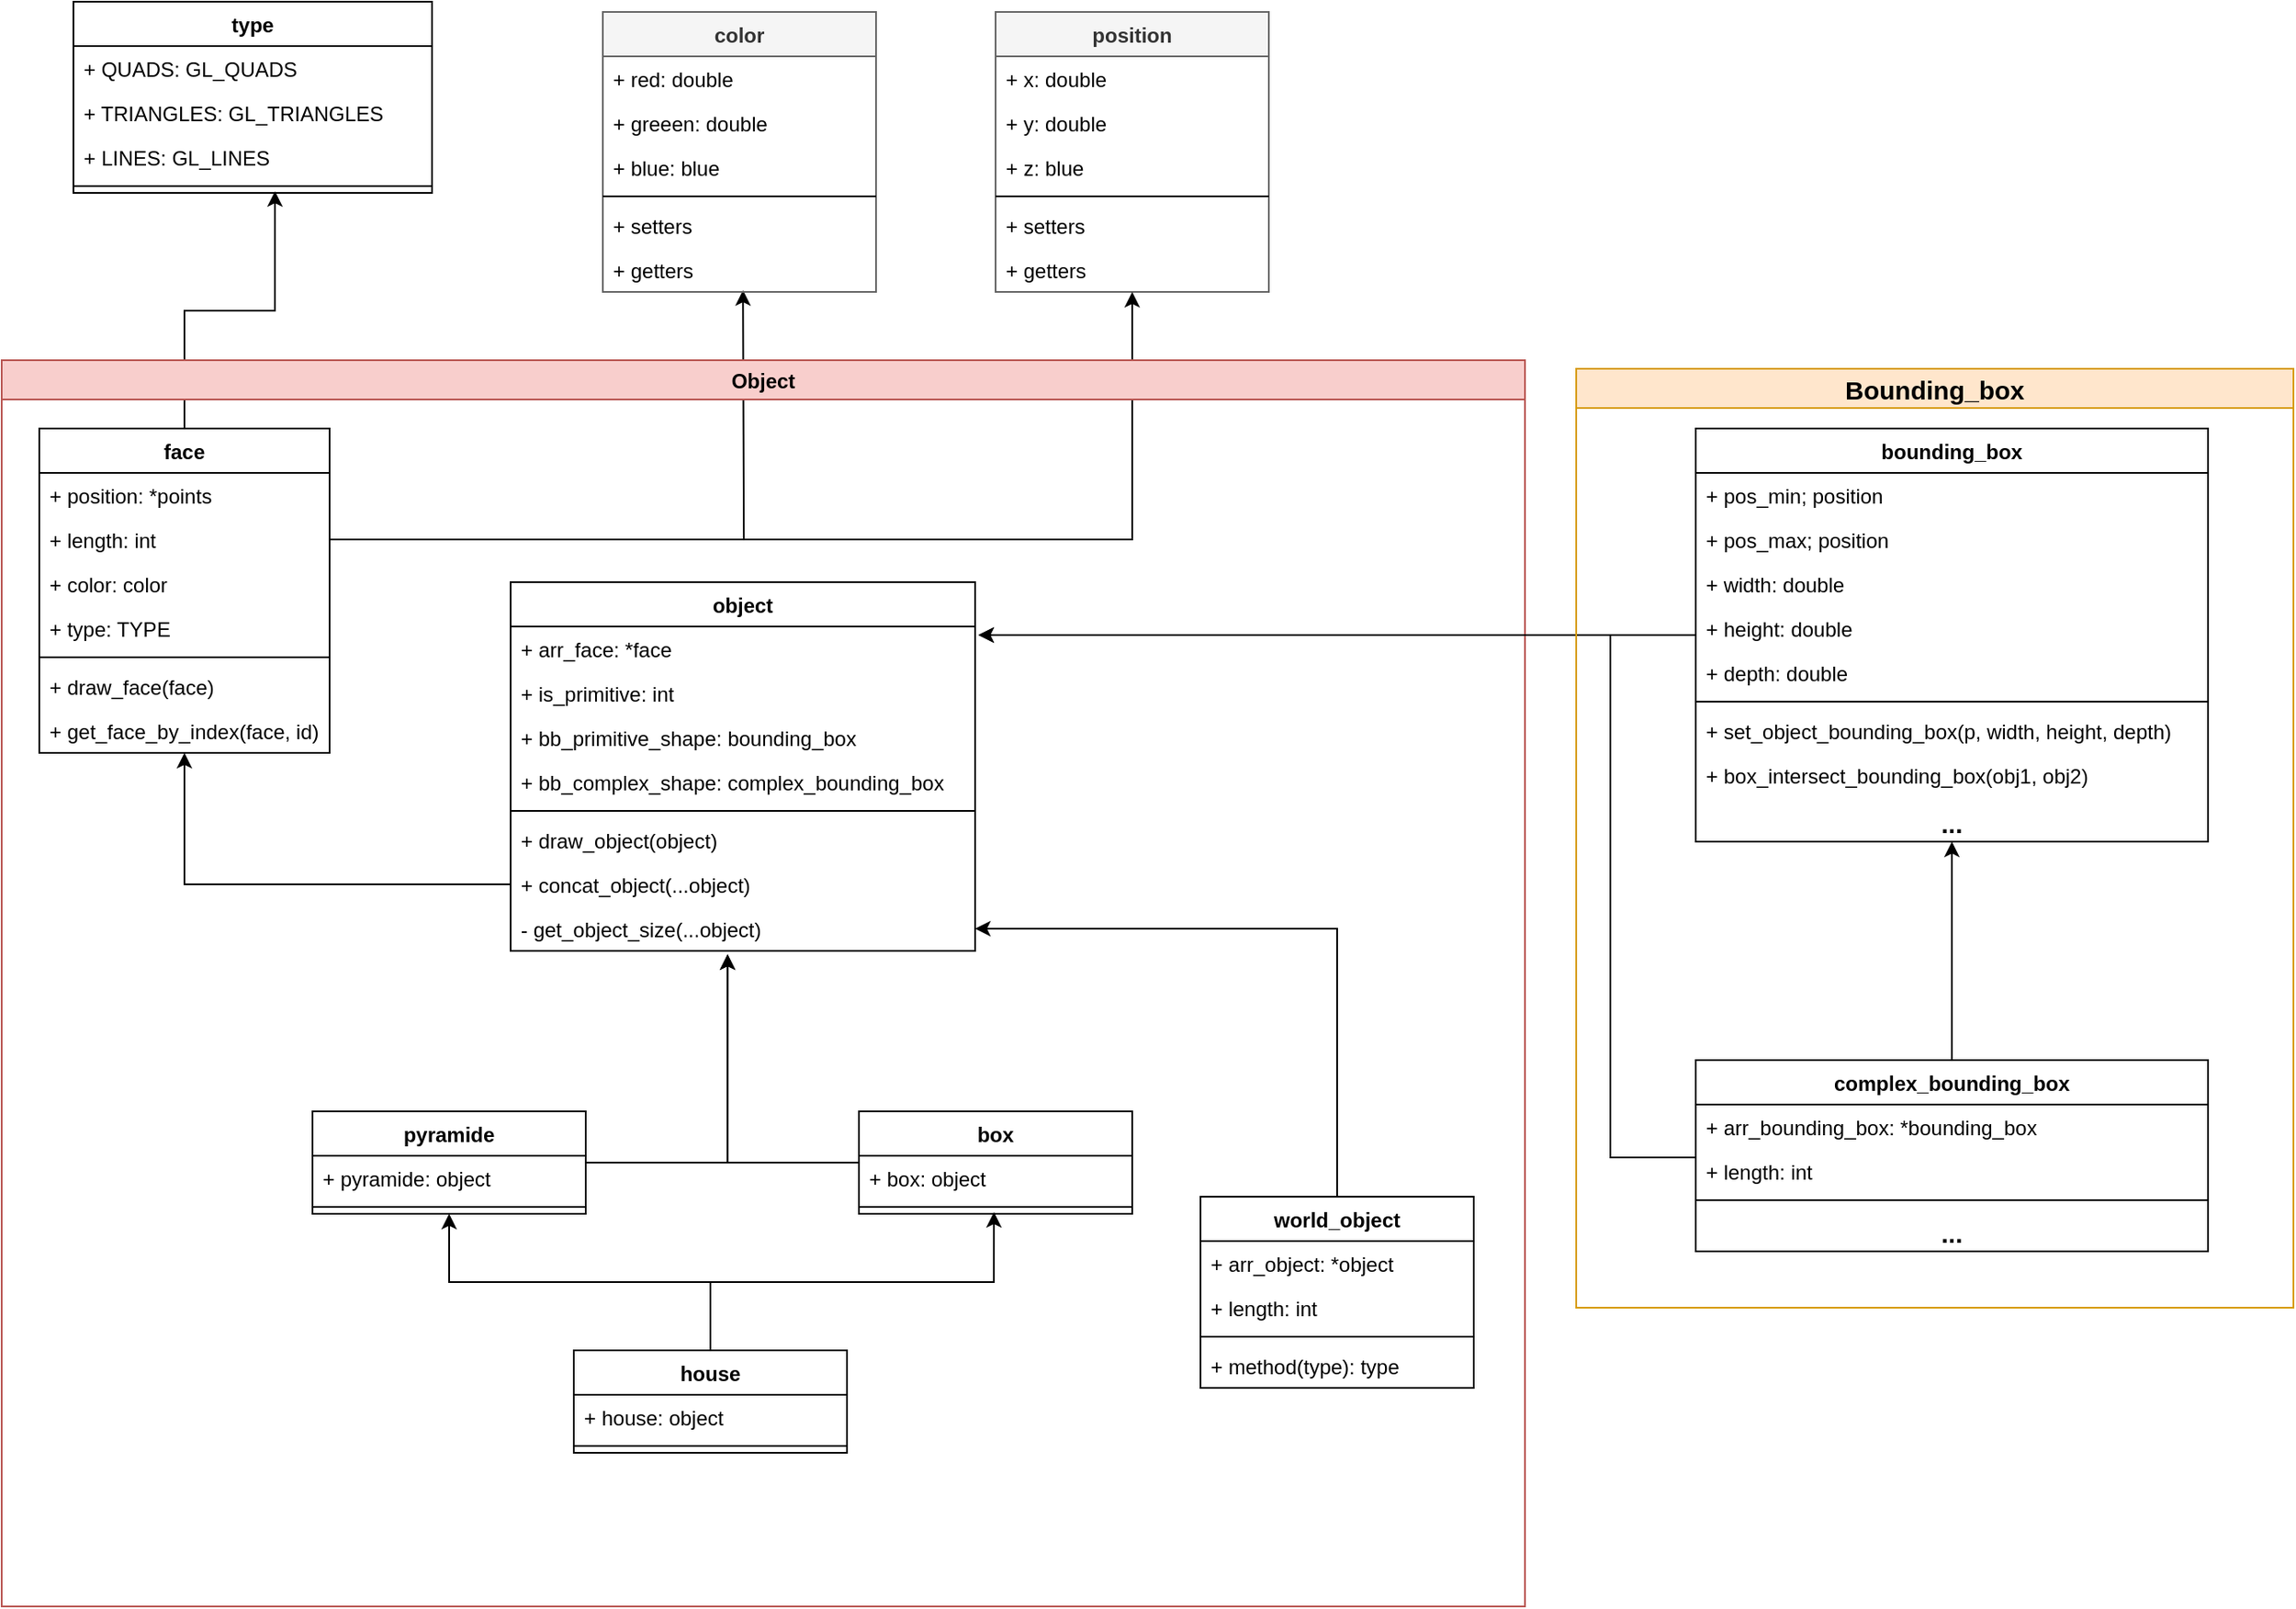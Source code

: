 <mxfile version="17.4.5" type="device"><diagram id="C5RBs43oDa-KdzZeNtuy" name="Page-1"><mxGraphModel dx="1030" dy="1782" grid="1" gridSize="10" guides="1" tooltips="1" connect="1" arrows="1" fold="1" page="1" pageScale="1" pageWidth="827" pageHeight="1169" math="0" shadow="0"><root><mxCell id="WIyWlLk6GJQsqaUBKTNV-0"/><mxCell id="WIyWlLk6GJQsqaUBKTNV-1" parent="WIyWlLk6GJQsqaUBKTNV-0"/><mxCell id="CUN-iPanthg2HZdxByyP-33" style="edgeStyle=orthogonalEdgeStyle;rounded=0;orthogonalLoop=1;jettySize=auto;html=1;entryX=0.467;entryY=1.077;entryDx=0;entryDy=0;entryPerimeter=0;fontSize=15;" edge="1" parent="WIyWlLk6GJQsqaUBKTNV-1" source="_-EGNGHlfWQ-Nni72-k_-1" target="_-EGNGHlfWQ-Nni72-k_-76"><mxGeometry relative="1" as="geometry"><Array as="points"><mxPoint x="433" y="500"/></Array></mxGeometry></mxCell><mxCell id="_-EGNGHlfWQ-Nni72-k_-1" value="pyramide" style="swimlane;fontStyle=1;align=center;verticalAlign=top;childLayout=stackLayout;horizontal=1;startSize=26;horizontalStack=0;resizeParent=1;resizeParentMax=0;resizeLast=0;collapsible=1;marginBottom=0;" parent="WIyWlLk6GJQsqaUBKTNV-1" vertex="1"><mxGeometry x="190" y="470" width="160" height="60" as="geometry"/></mxCell><mxCell id="_-EGNGHlfWQ-Nni72-k_-2" value="+ pyramide: object" style="text;strokeColor=none;fillColor=none;align=left;verticalAlign=top;spacingLeft=4;spacingRight=4;overflow=hidden;rotatable=0;points=[[0,0.5],[1,0.5]];portConstraint=eastwest;" parent="_-EGNGHlfWQ-Nni72-k_-1" vertex="1"><mxGeometry y="26" width="160" height="26" as="geometry"/></mxCell><mxCell id="_-EGNGHlfWQ-Nni72-k_-3" value="" style="line;strokeWidth=1;fillColor=none;align=left;verticalAlign=middle;spacingTop=-1;spacingLeft=3;spacingRight=3;rotatable=0;labelPosition=right;points=[];portConstraint=eastwest;" parent="_-EGNGHlfWQ-Nni72-k_-1" vertex="1"><mxGeometry y="52" width="160" height="8" as="geometry"/></mxCell><mxCell id="CUN-iPanthg2HZdxByyP-34" style="edgeStyle=orthogonalEdgeStyle;rounded=0;orthogonalLoop=1;jettySize=auto;html=1;entryX=0.471;entryY=1;entryDx=0;entryDy=0;entryPerimeter=0;fontSize=15;" edge="1" parent="WIyWlLk6GJQsqaUBKTNV-1"><mxGeometry relative="1" as="geometry"><mxPoint x="589" y="472" as="sourcePoint"/><mxPoint x="433.112" y="378" as="targetPoint"/><Array as="points"><mxPoint x="510" y="472"/><mxPoint x="510" y="500"/><mxPoint x="433" y="500"/></Array></mxGeometry></mxCell><mxCell id="_-EGNGHlfWQ-Nni72-k_-5" value="box" style="swimlane;fontStyle=1;align=center;verticalAlign=top;childLayout=stackLayout;horizontal=1;startSize=26;horizontalStack=0;resizeParent=1;resizeParentMax=0;resizeLast=0;collapsible=1;marginBottom=0;" parent="WIyWlLk6GJQsqaUBKTNV-1" vertex="1"><mxGeometry x="510" y="470" width="160" height="60" as="geometry"/></mxCell><mxCell id="_-EGNGHlfWQ-Nni72-k_-6" value="+ box: object" style="text;strokeColor=none;fillColor=none;align=left;verticalAlign=top;spacingLeft=4;spacingRight=4;overflow=hidden;rotatable=0;points=[[0,0.5],[1,0.5]];portConstraint=eastwest;" parent="_-EGNGHlfWQ-Nni72-k_-5" vertex="1"><mxGeometry y="26" width="160" height="26" as="geometry"/></mxCell><mxCell id="_-EGNGHlfWQ-Nni72-k_-7" value="" style="line;strokeWidth=1;fillColor=none;align=left;verticalAlign=middle;spacingTop=-1;spacingLeft=3;spacingRight=3;rotatable=0;labelPosition=right;points=[];portConstraint=eastwest;" parent="_-EGNGHlfWQ-Nni72-k_-5" vertex="1"><mxGeometry y="52" width="160" height="8" as="geometry"/></mxCell><mxCell id="_-EGNGHlfWQ-Nni72-k_-72" style="edgeStyle=orthogonalEdgeStyle;rounded=0;orthogonalLoop=1;jettySize=auto;html=1;entryX=0.562;entryY=0.875;entryDx=0;entryDy=0;entryPerimeter=0;" parent="WIyWlLk6GJQsqaUBKTNV-1" source="_-EGNGHlfWQ-Nni72-k_-19" target="_-EGNGHlfWQ-Nni72-k_-69" edge="1"><mxGeometry relative="1" as="geometry"><mxPoint x="165.92" y="-41.012" as="targetPoint"/></mxGeometry></mxCell><mxCell id="_-EGNGHlfWQ-Nni72-k_-19" value="face" style="swimlane;fontStyle=1;align=center;verticalAlign=top;childLayout=stackLayout;horizontal=1;startSize=26;horizontalStack=0;resizeParent=1;resizeParentMax=0;resizeLast=0;collapsible=1;marginBottom=0;" parent="WIyWlLk6GJQsqaUBKTNV-1" vertex="1"><mxGeometry x="30" y="70" width="170" height="190" as="geometry"/></mxCell><mxCell id="_-EGNGHlfWQ-Nni72-k_-20" value="+ position: *points" style="text;strokeColor=none;fillColor=none;align=left;verticalAlign=top;spacingLeft=4;spacingRight=4;overflow=hidden;rotatable=0;points=[[0,0.5],[1,0.5]];portConstraint=eastwest;" parent="_-EGNGHlfWQ-Nni72-k_-19" vertex="1"><mxGeometry y="26" width="170" height="26" as="geometry"/></mxCell><mxCell id="_-EGNGHlfWQ-Nni72-k_-23" value="+ length: int" style="text;strokeColor=none;fillColor=none;align=left;verticalAlign=top;spacingLeft=4;spacingRight=4;overflow=hidden;rotatable=0;points=[[0,0.5],[1,0.5]];portConstraint=eastwest;" parent="_-EGNGHlfWQ-Nni72-k_-19" vertex="1"><mxGeometry y="52" width="170" height="26" as="geometry"/></mxCell><mxCell id="_-EGNGHlfWQ-Nni72-k_-24" value="+ color: color" style="text;strokeColor=none;fillColor=none;align=left;verticalAlign=top;spacingLeft=4;spacingRight=4;overflow=hidden;rotatable=0;points=[[0,0.5],[1,0.5]];portConstraint=eastwest;" parent="_-EGNGHlfWQ-Nni72-k_-19" vertex="1"><mxGeometry y="78" width="170" height="26" as="geometry"/></mxCell><mxCell id="_-EGNGHlfWQ-Nni72-k_-62" value="+ type: TYPE" style="text;strokeColor=none;fillColor=none;align=left;verticalAlign=top;spacingLeft=4;spacingRight=4;overflow=hidden;rotatable=0;points=[[0,0.5],[1,0.5]];portConstraint=eastwest;" parent="_-EGNGHlfWQ-Nni72-k_-19" vertex="1"><mxGeometry y="104" width="170" height="26" as="geometry"/></mxCell><mxCell id="_-EGNGHlfWQ-Nni72-k_-21" value="" style="line;strokeWidth=1;fillColor=none;align=left;verticalAlign=middle;spacingTop=-1;spacingLeft=3;spacingRight=3;rotatable=0;labelPosition=right;points=[];portConstraint=eastwest;" parent="_-EGNGHlfWQ-Nni72-k_-19" vertex="1"><mxGeometry y="130" width="170" height="8" as="geometry"/></mxCell><mxCell id="_-EGNGHlfWQ-Nni72-k_-22" value="+ draw_face(face)" style="text;strokeColor=none;fillColor=none;align=left;verticalAlign=top;spacingLeft=4;spacingRight=4;overflow=hidden;rotatable=0;points=[[0,0.5],[1,0.5]];portConstraint=eastwest;" parent="_-EGNGHlfWQ-Nni72-k_-19" vertex="1"><mxGeometry y="138" width="170" height="26" as="geometry"/></mxCell><mxCell id="_-EGNGHlfWQ-Nni72-k_-80" value="+ get_face_by_index(face, id)" style="text;strokeColor=none;fillColor=none;align=left;verticalAlign=top;spacingLeft=4;spacingRight=4;overflow=hidden;rotatable=0;points=[[0,0.5],[1,0.5]];portConstraint=eastwest;" parent="_-EGNGHlfWQ-Nni72-k_-19" vertex="1"><mxGeometry y="164" width="170" height="26" as="geometry"/></mxCell><mxCell id="_-EGNGHlfWQ-Nni72-k_-31" style="edgeStyle=orthogonalEdgeStyle;rounded=0;orthogonalLoop=1;jettySize=auto;html=1;entryX=0.513;entryY=0.962;entryDx=0;entryDy=0;entryPerimeter=0;" parent="WIyWlLk6GJQsqaUBKTNV-1" source="_-EGNGHlfWQ-Nni72-k_-23" edge="1"><mxGeometry relative="1" as="geometry"><mxPoint x="442.08" y="-10.988" as="targetPoint"/></mxGeometry></mxCell><mxCell id="_-EGNGHlfWQ-Nni72-k_-50" value="position" style="swimlane;fontStyle=1;align=center;verticalAlign=top;childLayout=stackLayout;horizontal=1;startSize=26;horizontalStack=0;resizeParent=1;resizeParentMax=0;resizeLast=0;collapsible=1;marginBottom=0;fillColor=#f5f5f5;fontColor=#333333;strokeColor=#666666;" parent="WIyWlLk6GJQsqaUBKTNV-1" vertex="1"><mxGeometry x="590" y="-174" width="160" height="164" as="geometry"/></mxCell><mxCell id="_-EGNGHlfWQ-Nni72-k_-51" value="+ x: double" style="text;strokeColor=none;fillColor=none;align=left;verticalAlign=top;spacingLeft=4;spacingRight=4;overflow=hidden;rotatable=0;points=[[0,0.5],[1,0.5]];portConstraint=eastwest;" parent="_-EGNGHlfWQ-Nni72-k_-50" vertex="1"><mxGeometry y="26" width="160" height="26" as="geometry"/></mxCell><mxCell id="_-EGNGHlfWQ-Nni72-k_-52" value="+ y: double" style="text;strokeColor=none;fillColor=none;align=left;verticalAlign=top;spacingLeft=4;spacingRight=4;overflow=hidden;rotatable=0;points=[[0,0.5],[1,0.5]];portConstraint=eastwest;" parent="_-EGNGHlfWQ-Nni72-k_-50" vertex="1"><mxGeometry y="52" width="160" height="26" as="geometry"/></mxCell><mxCell id="_-EGNGHlfWQ-Nni72-k_-53" value="+ z: blue" style="text;strokeColor=none;fillColor=none;align=left;verticalAlign=top;spacingLeft=4;spacingRight=4;overflow=hidden;rotatable=0;points=[[0,0.5],[1,0.5]];portConstraint=eastwest;" parent="_-EGNGHlfWQ-Nni72-k_-50" vertex="1"><mxGeometry y="78" width="160" height="26" as="geometry"/></mxCell><mxCell id="_-EGNGHlfWQ-Nni72-k_-54" value="" style="line;strokeWidth=1;fillColor=none;align=left;verticalAlign=middle;spacingTop=-1;spacingLeft=3;spacingRight=3;rotatable=0;labelPosition=right;points=[];portConstraint=eastwest;" parent="_-EGNGHlfWQ-Nni72-k_-50" vertex="1"><mxGeometry y="104" width="160" height="8" as="geometry"/></mxCell><mxCell id="_-EGNGHlfWQ-Nni72-k_-57" value="+ setters" style="text;strokeColor=none;fillColor=none;align=left;verticalAlign=top;spacingLeft=4;spacingRight=4;overflow=hidden;rotatable=0;points=[[0,0.5],[1,0.5]];portConstraint=eastwest;" parent="_-EGNGHlfWQ-Nni72-k_-50" vertex="1"><mxGeometry y="112" width="160" height="26" as="geometry"/></mxCell><mxCell id="_-EGNGHlfWQ-Nni72-k_-58" value="+ getters" style="text;strokeColor=none;fillColor=none;align=left;verticalAlign=top;spacingLeft=4;spacingRight=4;overflow=hidden;rotatable=0;points=[[0,0.5],[1,0.5]];portConstraint=eastwest;" parent="_-EGNGHlfWQ-Nni72-k_-50" vertex="1"><mxGeometry y="138" width="160" height="26" as="geometry"/></mxCell><mxCell id="_-EGNGHlfWQ-Nni72-k_-60" style="edgeStyle=orthogonalEdgeStyle;rounded=0;orthogonalLoop=1;jettySize=auto;html=1;exitX=1;exitY=0.5;exitDx=0;exitDy=0;entryX=0.5;entryY=1;entryDx=0;entryDy=0;" parent="WIyWlLk6GJQsqaUBKTNV-1" source="_-EGNGHlfWQ-Nni72-k_-23" target="_-EGNGHlfWQ-Nni72-k_-50" edge="1"><mxGeometry relative="1" as="geometry"/></mxCell><mxCell id="_-EGNGHlfWQ-Nni72-k_-64" value="type" style="swimlane;fontStyle=1;align=center;verticalAlign=top;childLayout=stackLayout;horizontal=1;startSize=26;horizontalStack=0;resizeParent=1;resizeParentMax=0;resizeLast=0;collapsible=1;marginBottom=0;" parent="WIyWlLk6GJQsqaUBKTNV-1" vertex="1"><mxGeometry x="50" y="-180" width="210" height="112" as="geometry"/></mxCell><mxCell id="_-EGNGHlfWQ-Nni72-k_-66" value="+ QUADS: GL_QUADS" style="text;strokeColor=none;fillColor=none;align=left;verticalAlign=top;spacingLeft=4;spacingRight=4;overflow=hidden;rotatable=0;points=[[0,0.5],[1,0.5]];portConstraint=eastwest;" parent="_-EGNGHlfWQ-Nni72-k_-64" vertex="1"><mxGeometry y="26" width="210" height="26" as="geometry"/></mxCell><mxCell id="_-EGNGHlfWQ-Nni72-k_-67" value="+ TRIANGLES: GL_TRIANGLES" style="text;strokeColor=none;fillColor=none;align=left;verticalAlign=top;spacingLeft=4;spacingRight=4;overflow=hidden;rotatable=0;points=[[0,0.5],[1,0.5]];portConstraint=eastwest;" parent="_-EGNGHlfWQ-Nni72-k_-64" vertex="1"><mxGeometry y="52" width="210" height="26" as="geometry"/></mxCell><mxCell id="_-EGNGHlfWQ-Nni72-k_-68" value="+ LINES: GL_LINES" style="text;strokeColor=none;fillColor=none;align=left;verticalAlign=top;spacingLeft=4;spacingRight=4;overflow=hidden;rotatable=0;points=[[0,0.5],[1,0.5]];portConstraint=eastwest;" parent="_-EGNGHlfWQ-Nni72-k_-64" vertex="1"><mxGeometry y="78" width="210" height="26" as="geometry"/></mxCell><mxCell id="_-EGNGHlfWQ-Nni72-k_-69" value="" style="line;strokeWidth=1;fillColor=none;align=left;verticalAlign=middle;spacingTop=-1;spacingLeft=3;spacingRight=3;rotatable=0;labelPosition=right;points=[];portConstraint=eastwest;" parent="_-EGNGHlfWQ-Nni72-k_-64" vertex="1"><mxGeometry y="104" width="210" height="8" as="geometry"/></mxCell><mxCell id="_-EGNGHlfWQ-Nni72-k_-74" value="Object" style="swimlane;fillColor=#f8cecc;strokeColor=#b85450;" parent="WIyWlLk6GJQsqaUBKTNV-1" vertex="1"><mxGeometry x="8" y="30" width="892" height="730" as="geometry"/></mxCell><mxCell id="_-EGNGHlfWQ-Nni72-k_-32" value="object" style="swimlane;fontStyle=1;align=center;verticalAlign=top;childLayout=stackLayout;horizontal=1;startSize=26;horizontalStack=0;resizeParent=1;resizeParentMax=0;resizeLast=0;collapsible=1;marginBottom=0;" parent="_-EGNGHlfWQ-Nni72-k_-74" vertex="1"><mxGeometry x="298" y="130" width="272" height="216" as="geometry"/></mxCell><mxCell id="_-EGNGHlfWQ-Nni72-k_-33" value="+ arr_face: *face" style="text;strokeColor=none;fillColor=none;align=left;verticalAlign=top;spacingLeft=4;spacingRight=4;overflow=hidden;rotatable=0;points=[[0,0.5],[1,0.5]];portConstraint=eastwest;" parent="_-EGNGHlfWQ-Nni72-k_-32" vertex="1"><mxGeometry y="26" width="272" height="26" as="geometry"/></mxCell><mxCell id="CUN-iPanthg2HZdxByyP-0" value="+ is_primitive: int" style="text;strokeColor=none;fillColor=none;align=left;verticalAlign=top;spacingLeft=4;spacingRight=4;overflow=hidden;rotatable=0;points=[[0,0.5],[1,0.5]];portConstraint=eastwest;" vertex="1" parent="_-EGNGHlfWQ-Nni72-k_-32"><mxGeometry y="52" width="272" height="26" as="geometry"/></mxCell><mxCell id="_-EGNGHlfWQ-Nni72-k_-34" value="+ bb_primitive_shape: bounding_box" style="text;strokeColor=none;fillColor=none;align=left;verticalAlign=top;spacingLeft=4;spacingRight=4;overflow=hidden;rotatable=0;points=[[0,0.5],[1,0.5]];portConstraint=eastwest;" parent="_-EGNGHlfWQ-Nni72-k_-32" vertex="1"><mxGeometry y="78" width="272" height="26" as="geometry"/></mxCell><mxCell id="CUN-iPanthg2HZdxByyP-1" value="+ bb_complex_shape: complex_bounding_box" style="text;strokeColor=none;fillColor=none;align=left;verticalAlign=top;spacingLeft=4;spacingRight=4;overflow=hidden;rotatable=0;points=[[0,0.5],[1,0.5]];portConstraint=eastwest;" vertex="1" parent="_-EGNGHlfWQ-Nni72-k_-32"><mxGeometry y="104" width="272" height="26" as="geometry"/></mxCell><mxCell id="_-EGNGHlfWQ-Nni72-k_-36" value="" style="line;strokeWidth=1;fillColor=none;align=left;verticalAlign=middle;spacingTop=-1;spacingLeft=3;spacingRight=3;rotatable=0;labelPosition=right;points=[];portConstraint=eastwest;" parent="_-EGNGHlfWQ-Nni72-k_-32" vertex="1"><mxGeometry y="130" width="272" height="8" as="geometry"/></mxCell><mxCell id="_-EGNGHlfWQ-Nni72-k_-37" value="+ draw_object(object)" style="text;strokeColor=none;fillColor=none;align=left;verticalAlign=top;spacingLeft=4;spacingRight=4;overflow=hidden;rotatable=0;points=[[0,0.5],[1,0.5]];portConstraint=eastwest;" parent="_-EGNGHlfWQ-Nni72-k_-32" vertex="1"><mxGeometry y="138" width="272" height="26" as="geometry"/></mxCell><mxCell id="_-EGNGHlfWQ-Nni72-k_-75" value="+ concat_object(...object)" style="text;strokeColor=none;fillColor=none;align=left;verticalAlign=top;spacingLeft=4;spacingRight=4;overflow=hidden;rotatable=0;points=[[0,0.5],[1,0.5]];portConstraint=eastwest;" parent="_-EGNGHlfWQ-Nni72-k_-32" vertex="1"><mxGeometry y="164" width="272" height="26" as="geometry"/></mxCell><mxCell id="_-EGNGHlfWQ-Nni72-k_-76" value="- get_object_size(...object)" style="text;strokeColor=none;fillColor=none;align=left;verticalAlign=top;spacingLeft=4;spacingRight=4;overflow=hidden;rotatable=0;points=[[0,0.5],[1,0.5]];portConstraint=eastwest;" parent="_-EGNGHlfWQ-Nni72-k_-32" vertex="1"><mxGeometry y="190" width="272" height="26" as="geometry"/></mxCell><mxCell id="XwgRJdFK2i9OkMFjTiw6-0" value="house" style="swimlane;fontStyle=1;align=center;verticalAlign=top;childLayout=stackLayout;horizontal=1;startSize=26;horizontalStack=0;resizeParent=1;resizeParentMax=0;resizeLast=0;collapsible=1;marginBottom=0;" parent="_-EGNGHlfWQ-Nni72-k_-74" vertex="1"><mxGeometry x="335" y="580" width="160" height="60" as="geometry"/></mxCell><mxCell id="XwgRJdFK2i9OkMFjTiw6-1" value="+ house: object" style="text;strokeColor=none;fillColor=none;align=left;verticalAlign=top;spacingLeft=4;spacingRight=4;overflow=hidden;rotatable=0;points=[[0,0.5],[1,0.5]];portConstraint=eastwest;" parent="XwgRJdFK2i9OkMFjTiw6-0" vertex="1"><mxGeometry y="26" width="160" height="26" as="geometry"/></mxCell><mxCell id="XwgRJdFK2i9OkMFjTiw6-2" value="" style="line;strokeWidth=1;fillColor=none;align=left;verticalAlign=middle;spacingTop=-1;spacingLeft=3;spacingRight=3;rotatable=0;labelPosition=right;points=[];portConstraint=eastwest;" parent="XwgRJdFK2i9OkMFjTiw6-0" vertex="1"><mxGeometry y="52" width="160" height="8" as="geometry"/></mxCell><mxCell id="_-EGNGHlfWQ-Nni72-k_-39" value="world_object" style="swimlane;fontStyle=1;align=center;verticalAlign=top;childLayout=stackLayout;horizontal=1;startSize=26;horizontalStack=0;resizeParent=1;resizeParentMax=0;resizeLast=0;collapsible=1;marginBottom=0;" parent="_-EGNGHlfWQ-Nni72-k_-74" vertex="1"><mxGeometry x="702" y="490" width="160" height="112" as="geometry"/></mxCell><mxCell id="_-EGNGHlfWQ-Nni72-k_-40" value="+ arr_object: *object" style="text;strokeColor=none;fillColor=none;align=left;verticalAlign=top;spacingLeft=4;spacingRight=4;overflow=hidden;rotatable=0;points=[[0,0.5],[1,0.5]];portConstraint=eastwest;" parent="_-EGNGHlfWQ-Nni72-k_-39" vertex="1"><mxGeometry y="26" width="160" height="26" as="geometry"/></mxCell><mxCell id="_-EGNGHlfWQ-Nni72-k_-41" value="+ length: int" style="text;strokeColor=none;fillColor=none;align=left;verticalAlign=top;spacingLeft=4;spacingRight=4;overflow=hidden;rotatable=0;points=[[0,0.5],[1,0.5]];portConstraint=eastwest;" parent="_-EGNGHlfWQ-Nni72-k_-39" vertex="1"><mxGeometry y="52" width="160" height="26" as="geometry"/></mxCell><mxCell id="_-EGNGHlfWQ-Nni72-k_-42" value="" style="line;strokeWidth=1;fillColor=none;align=left;verticalAlign=middle;spacingTop=-1;spacingLeft=3;spacingRight=3;rotatable=0;labelPosition=right;points=[];portConstraint=eastwest;" parent="_-EGNGHlfWQ-Nni72-k_-39" vertex="1"><mxGeometry y="78" width="160" height="8" as="geometry"/></mxCell><mxCell id="_-EGNGHlfWQ-Nni72-k_-43" value="+ method(type): type" style="text;strokeColor=none;fillColor=none;align=left;verticalAlign=top;spacingLeft=4;spacingRight=4;overflow=hidden;rotatable=0;points=[[0,0.5],[1,0.5]];portConstraint=eastwest;" parent="_-EGNGHlfWQ-Nni72-k_-39" vertex="1"><mxGeometry y="86" width="160" height="26" as="geometry"/></mxCell><mxCell id="_-EGNGHlfWQ-Nni72-k_-44" style="edgeStyle=orthogonalEdgeStyle;rounded=0;orthogonalLoop=1;jettySize=auto;html=1;entryX=1;entryY=0.5;entryDx=0;entryDy=0;" parent="_-EGNGHlfWQ-Nni72-k_-74" source="_-EGNGHlfWQ-Nni72-k_-39" target="_-EGNGHlfWQ-Nni72-k_-76" edge="1"><mxGeometry relative="1" as="geometry"/></mxCell><mxCell id="_-EGNGHlfWQ-Nni72-k_-77" style="edgeStyle=orthogonalEdgeStyle;rounded=0;orthogonalLoop=1;jettySize=auto;html=1;entryX=0.5;entryY=1;entryDx=0;entryDy=0;" parent="WIyWlLk6GJQsqaUBKTNV-1" source="_-EGNGHlfWQ-Nni72-k_-75" target="_-EGNGHlfWQ-Nni72-k_-19" edge="1"><mxGeometry relative="1" as="geometry"><mxPoint x="130" y="290" as="targetPoint"/></mxGeometry></mxCell><mxCell id="XwgRJdFK2i9OkMFjTiw6-4" style="edgeStyle=orthogonalEdgeStyle;rounded=0;orthogonalLoop=1;jettySize=auto;html=1;entryX=0.5;entryY=1;entryDx=0;entryDy=0;" parent="WIyWlLk6GJQsqaUBKTNV-1" source="XwgRJdFK2i9OkMFjTiw6-0" target="_-EGNGHlfWQ-Nni72-k_-1" edge="1"><mxGeometry relative="1" as="geometry"/></mxCell><mxCell id="XwgRJdFK2i9OkMFjTiw6-5" style="edgeStyle=orthogonalEdgeStyle;rounded=0;orthogonalLoop=1;jettySize=auto;html=1;entryX=0.494;entryY=0.875;entryDx=0;entryDy=0;entryPerimeter=0;" parent="WIyWlLk6GJQsqaUBKTNV-1" source="XwgRJdFK2i9OkMFjTiw6-0" target="_-EGNGHlfWQ-Nni72-k_-7" edge="1"><mxGeometry relative="1" as="geometry"><mxPoint x="586" y="556" as="targetPoint"/></mxGeometry></mxCell><mxCell id="CUN-iPanthg2HZdxByyP-30" style="edgeStyle=orthogonalEdgeStyle;rounded=0;orthogonalLoop=1;jettySize=auto;html=1;entryX=1.007;entryY=0.192;entryDx=0;entryDy=0;entryPerimeter=0;fontSize=15;" edge="1" parent="WIyWlLk6GJQsqaUBKTNV-1" source="CUN-iPanthg2HZdxByyP-7" target="_-EGNGHlfWQ-Nni72-k_-33"><mxGeometry relative="1" as="geometry"/></mxCell><mxCell id="CUN-iPanthg2HZdxByyP-7" value="bounding_box" style="swimlane;fontStyle=1;align=center;verticalAlign=top;childLayout=stackLayout;horizontal=1;startSize=26;horizontalStack=0;resizeParent=1;resizeParentMax=0;resizeLast=0;collapsible=1;marginBottom=0;" vertex="1" parent="WIyWlLk6GJQsqaUBKTNV-1"><mxGeometry x="1000" y="70" width="300" height="242" as="geometry"/></mxCell><mxCell id="CUN-iPanthg2HZdxByyP-8" value="+ pos_min; position" style="text;strokeColor=none;fillColor=none;align=left;verticalAlign=top;spacingLeft=4;spacingRight=4;overflow=hidden;rotatable=0;points=[[0,0.5],[1,0.5]];portConstraint=eastwest;" vertex="1" parent="CUN-iPanthg2HZdxByyP-7"><mxGeometry y="26" width="300" height="26" as="geometry"/></mxCell><mxCell id="CUN-iPanthg2HZdxByyP-9" value="+ pos_max; position" style="text;strokeColor=none;fillColor=none;align=left;verticalAlign=top;spacingLeft=4;spacingRight=4;overflow=hidden;rotatable=0;points=[[0,0.5],[1,0.5]];portConstraint=eastwest;" vertex="1" parent="CUN-iPanthg2HZdxByyP-7"><mxGeometry y="52" width="300" height="26" as="geometry"/></mxCell><mxCell id="CUN-iPanthg2HZdxByyP-10" value="+ width: double" style="text;strokeColor=none;fillColor=none;align=left;verticalAlign=top;spacingLeft=4;spacingRight=4;overflow=hidden;rotatable=0;points=[[0,0.5],[1,0.5]];portConstraint=eastwest;" vertex="1" parent="CUN-iPanthg2HZdxByyP-7"><mxGeometry y="78" width="300" height="26" as="geometry"/></mxCell><mxCell id="CUN-iPanthg2HZdxByyP-16" value="+ height: double" style="text;strokeColor=none;fillColor=none;align=left;verticalAlign=top;spacingLeft=4;spacingRight=4;overflow=hidden;rotatable=0;points=[[0,0.5],[1,0.5]];portConstraint=eastwest;" vertex="1" parent="CUN-iPanthg2HZdxByyP-7"><mxGeometry y="104" width="300" height="26" as="geometry"/></mxCell><mxCell id="CUN-iPanthg2HZdxByyP-11" value="+ depth: double" style="text;strokeColor=none;fillColor=none;align=left;verticalAlign=top;spacingLeft=4;spacingRight=4;overflow=hidden;rotatable=0;points=[[0,0.5],[1,0.5]];portConstraint=eastwest;" vertex="1" parent="CUN-iPanthg2HZdxByyP-7"><mxGeometry y="130" width="300" height="26" as="geometry"/></mxCell><mxCell id="CUN-iPanthg2HZdxByyP-12" value="" style="line;strokeWidth=1;fillColor=none;align=left;verticalAlign=middle;spacingTop=-1;spacingLeft=3;spacingRight=3;rotatable=0;labelPosition=right;points=[];portConstraint=eastwest;" vertex="1" parent="CUN-iPanthg2HZdxByyP-7"><mxGeometry y="156" width="300" height="8" as="geometry"/></mxCell><mxCell id="CUN-iPanthg2HZdxByyP-13" value="+ set_object_bounding_box(p, width, height, depth)" style="text;strokeColor=none;fillColor=none;align=left;verticalAlign=top;spacingLeft=4;spacingRight=4;overflow=hidden;rotatable=0;points=[[0,0.5],[1,0.5]];portConstraint=eastwest;" vertex="1" parent="CUN-iPanthg2HZdxByyP-7"><mxGeometry y="164" width="300" height="26" as="geometry"/></mxCell><mxCell id="CUN-iPanthg2HZdxByyP-14" value="+ box_intersect_bounding_box(obj1, obj2)" style="text;strokeColor=none;fillColor=none;align=left;verticalAlign=top;spacingLeft=4;spacingRight=4;overflow=hidden;rotatable=0;points=[[0,0.5],[1,0.5]];portConstraint=eastwest;" vertex="1" parent="CUN-iPanthg2HZdxByyP-7"><mxGeometry y="190" width="300" height="26" as="geometry"/></mxCell><mxCell id="CUN-iPanthg2HZdxByyP-18" value="..." style="text;strokeColor=none;fillColor=none;align=center;verticalAlign=top;spacingLeft=4;spacingRight=4;overflow=hidden;rotatable=0;points=[[0,0.5],[1,0.5]];portConstraint=eastwest;fontStyle=1;horizontal=1;fontSize=15;" vertex="1" parent="CUN-iPanthg2HZdxByyP-7"><mxGeometry y="216" width="300" height="26" as="geometry"/></mxCell><mxCell id="CUN-iPanthg2HZdxByyP-31" style="edgeStyle=orthogonalEdgeStyle;rounded=0;orthogonalLoop=1;jettySize=auto;html=1;fontSize=15;" edge="1" parent="WIyWlLk6GJQsqaUBKTNV-1"><mxGeometry relative="1" as="geometry"><mxPoint x="580" y="191" as="targetPoint"/><mxPoint x="1000" y="497" as="sourcePoint"/><Array as="points"><mxPoint x="950" y="497"/><mxPoint x="950" y="191"/></Array></mxGeometry></mxCell><mxCell id="CUN-iPanthg2HZdxByyP-32" style="edgeStyle=orthogonalEdgeStyle;rounded=0;orthogonalLoop=1;jettySize=auto;html=1;entryX=0.5;entryY=1;entryDx=0;entryDy=0;fontSize=15;" edge="1" parent="WIyWlLk6GJQsqaUBKTNV-1" source="CUN-iPanthg2HZdxByyP-19" target="CUN-iPanthg2HZdxByyP-7"><mxGeometry relative="1" as="geometry"/></mxCell><mxCell id="CUN-iPanthg2HZdxByyP-19" value="complex_bounding_box" style="swimlane;fontStyle=1;align=center;verticalAlign=top;childLayout=stackLayout;horizontal=1;startSize=26;horizontalStack=0;resizeParent=1;resizeParentMax=0;resizeLast=0;collapsible=1;marginBottom=0;" vertex="1" parent="WIyWlLk6GJQsqaUBKTNV-1"><mxGeometry x="1000" y="440" width="300" height="112" as="geometry"/></mxCell><mxCell id="CUN-iPanthg2HZdxByyP-23" value="+ arr_bounding_box: *bounding_box" style="text;strokeColor=none;fillColor=none;align=left;verticalAlign=top;spacingLeft=4;spacingRight=4;overflow=hidden;rotatable=0;points=[[0,0.5],[1,0.5]];portConstraint=eastwest;" vertex="1" parent="CUN-iPanthg2HZdxByyP-19"><mxGeometry y="26" width="300" height="26" as="geometry"/></mxCell><mxCell id="CUN-iPanthg2HZdxByyP-24" value="+ length: int" style="text;strokeColor=none;fillColor=none;align=left;verticalAlign=top;spacingLeft=4;spacingRight=4;overflow=hidden;rotatable=0;points=[[0,0.5],[1,0.5]];portConstraint=eastwest;" vertex="1" parent="CUN-iPanthg2HZdxByyP-19"><mxGeometry y="52" width="300" height="26" as="geometry"/></mxCell><mxCell id="CUN-iPanthg2HZdxByyP-25" value="" style="line;strokeWidth=1;fillColor=none;align=left;verticalAlign=middle;spacingTop=-1;spacingLeft=3;spacingRight=3;rotatable=0;labelPosition=right;points=[];portConstraint=eastwest;" vertex="1" parent="CUN-iPanthg2HZdxByyP-19"><mxGeometry y="78" width="300" height="8" as="geometry"/></mxCell><mxCell id="CUN-iPanthg2HZdxByyP-28" value="..." style="text;strokeColor=none;fillColor=none;align=center;verticalAlign=top;spacingLeft=4;spacingRight=4;overflow=hidden;rotatable=0;points=[[0,0.5],[1,0.5]];portConstraint=eastwest;fontStyle=1;horizontal=1;fontSize=15;" vertex="1" parent="CUN-iPanthg2HZdxByyP-19"><mxGeometry y="86" width="300" height="26" as="geometry"/></mxCell><mxCell id="CUN-iPanthg2HZdxByyP-36" value="Bounding_box" style="swimlane;fontSize=15;fillColor=#ffe6cc;strokeColor=#d79b00;" vertex="1" parent="WIyWlLk6GJQsqaUBKTNV-1"><mxGeometry x="930" y="35" width="420" height="550" as="geometry"/></mxCell><mxCell id="CUN-iPanthg2HZdxByyP-45" value="color" style="swimlane;fontStyle=1;align=center;verticalAlign=top;childLayout=stackLayout;horizontal=1;startSize=26;horizontalStack=0;resizeParent=1;resizeParentMax=0;resizeLast=0;collapsible=1;marginBottom=0;fillColor=#f5f5f5;fontColor=#333333;strokeColor=#666666;" vertex="1" parent="WIyWlLk6GJQsqaUBKTNV-1"><mxGeometry x="360" y="-174" width="160" height="164" as="geometry"/></mxCell><mxCell id="CUN-iPanthg2HZdxByyP-46" value="+ red: double" style="text;strokeColor=none;fillColor=none;align=left;verticalAlign=top;spacingLeft=4;spacingRight=4;overflow=hidden;rotatable=0;points=[[0,0.5],[1,0.5]];portConstraint=eastwest;" vertex="1" parent="CUN-iPanthg2HZdxByyP-45"><mxGeometry y="26" width="160" height="26" as="geometry"/></mxCell><mxCell id="CUN-iPanthg2HZdxByyP-47" value="+ greeen: double" style="text;strokeColor=none;fillColor=none;align=left;verticalAlign=top;spacingLeft=4;spacingRight=4;overflow=hidden;rotatable=0;points=[[0,0.5],[1,0.5]];portConstraint=eastwest;" vertex="1" parent="CUN-iPanthg2HZdxByyP-45"><mxGeometry y="52" width="160" height="26" as="geometry"/></mxCell><mxCell id="CUN-iPanthg2HZdxByyP-48" value="+ blue: blue" style="text;strokeColor=none;fillColor=none;align=left;verticalAlign=top;spacingLeft=4;spacingRight=4;overflow=hidden;rotatable=0;points=[[0,0.5],[1,0.5]];portConstraint=eastwest;" vertex="1" parent="CUN-iPanthg2HZdxByyP-45"><mxGeometry y="78" width="160" height="26" as="geometry"/></mxCell><mxCell id="CUN-iPanthg2HZdxByyP-49" value="" style="line;strokeWidth=1;fillColor=none;align=left;verticalAlign=middle;spacingTop=-1;spacingLeft=3;spacingRight=3;rotatable=0;labelPosition=right;points=[];portConstraint=eastwest;" vertex="1" parent="CUN-iPanthg2HZdxByyP-45"><mxGeometry y="104" width="160" height="8" as="geometry"/></mxCell><mxCell id="CUN-iPanthg2HZdxByyP-50" value="+ setters" style="text;strokeColor=none;fillColor=none;align=left;verticalAlign=top;spacingLeft=4;spacingRight=4;overflow=hidden;rotatable=0;points=[[0,0.5],[1,0.5]];portConstraint=eastwest;" vertex="1" parent="CUN-iPanthg2HZdxByyP-45"><mxGeometry y="112" width="160" height="26" as="geometry"/></mxCell><mxCell id="CUN-iPanthg2HZdxByyP-51" value="+ getters" style="text;strokeColor=none;fillColor=none;align=left;verticalAlign=top;spacingLeft=4;spacingRight=4;overflow=hidden;rotatable=0;points=[[0,0.5],[1,0.5]];portConstraint=eastwest;" vertex="1" parent="CUN-iPanthg2HZdxByyP-45"><mxGeometry y="138" width="160" height="26" as="geometry"/></mxCell></root></mxGraphModel></diagram></mxfile>